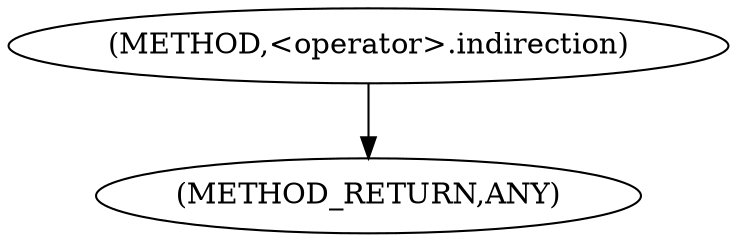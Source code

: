 digraph "&lt;operator&gt;.indirection" {  
"111669149710" [label = <(METHOD,&lt;operator&gt;.indirection)> ]
"128849018894" [label = <(METHOD_RETURN,ANY)> ]
  "111669149710" -> "128849018894" 
}
